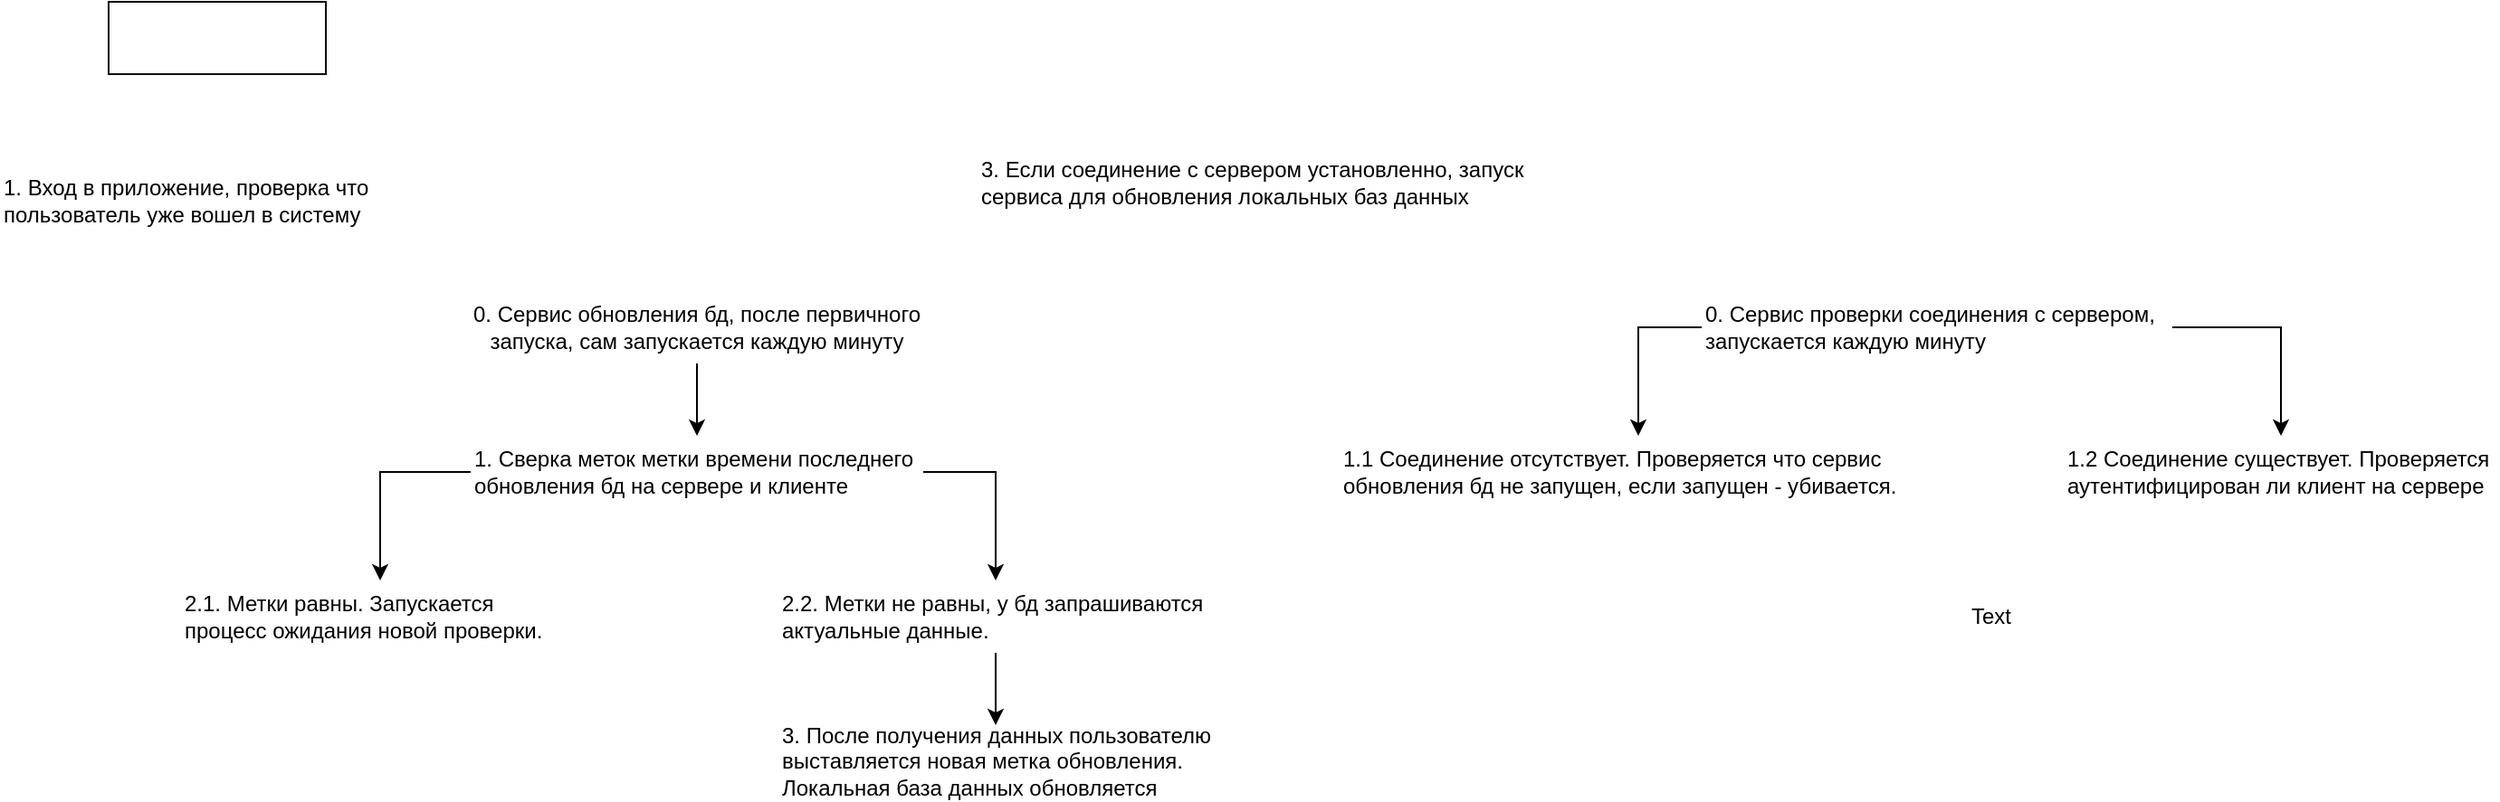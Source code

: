 <mxfile version="20.7.4" type="device"><diagram id="T-V_ErX4zhpOVskWftwX" name="Страница 1"><mxGraphModel dx="1434" dy="796" grid="1" gridSize="10" guides="1" tooltips="1" connect="1" arrows="1" fold="1" page="1" pageScale="1" pageWidth="827" pageHeight="1169" math="0" shadow="0"><root><mxCell id="0"/><mxCell id="1" parent="0"/><mxCell id="3BCQI914wgvE33UN_wyX-1" value="" style="rounded=0;whiteSpace=wrap;html=1;" vertex="1" parent="1"><mxGeometry x="80" y="80" width="120" height="40" as="geometry"/></mxCell><mxCell id="3BCQI914wgvE33UN_wyX-2" value="1. Вход в приложение, проверка что пользователь уже вошел в систему" style="text;html=1;strokeColor=none;fillColor=none;align=left;verticalAlign=middle;whiteSpace=wrap;rounded=0;" vertex="1" parent="1"><mxGeometry x="20" y="170" width="240" height="40" as="geometry"/></mxCell><mxCell id="3BCQI914wgvE33UN_wyX-15" style="edgeStyle=orthogonalEdgeStyle;rounded=0;orthogonalLoop=1;jettySize=auto;html=1;exitX=0;exitY=0.5;exitDx=0;exitDy=0;entryX=0.5;entryY=0;entryDx=0;entryDy=0;" edge="1" parent="1" source="3BCQI914wgvE33UN_wyX-3" target="3BCQI914wgvE33UN_wyX-14"><mxGeometry relative="1" as="geometry"/></mxCell><mxCell id="3BCQI914wgvE33UN_wyX-17" style="edgeStyle=orthogonalEdgeStyle;rounded=0;orthogonalLoop=1;jettySize=auto;html=1;exitX=1;exitY=0.5;exitDx=0;exitDy=0;entryX=0.5;entryY=0;entryDx=0;entryDy=0;" edge="1" parent="1" source="3BCQI914wgvE33UN_wyX-3" target="3BCQI914wgvE33UN_wyX-16"><mxGeometry relative="1" as="geometry"/></mxCell><mxCell id="3BCQI914wgvE33UN_wyX-3" value="0. Сервис проверки соединения с сервером, запускается каждую минуту" style="text;html=1;strokeColor=none;fillColor=none;align=left;verticalAlign=middle;whiteSpace=wrap;rounded=0;" vertex="1" parent="1"><mxGeometry x="960" y="240" width="260" height="40" as="geometry"/></mxCell><mxCell id="3BCQI914wgvE33UN_wyX-4" value="3. Если соединение с сервером установленно, запуск сервиса для обновления локальных баз данных" style="text;html=1;strokeColor=none;fillColor=none;align=left;verticalAlign=middle;whiteSpace=wrap;rounded=0;" vertex="1" parent="1"><mxGeometry x="560" y="160" width="320" height="40" as="geometry"/></mxCell><mxCell id="3BCQI914wgvE33UN_wyX-9" style="edgeStyle=orthogonalEdgeStyle;rounded=0;orthogonalLoop=1;jettySize=auto;html=1;exitX=0;exitY=0.5;exitDx=0;exitDy=0;entryX=0.5;entryY=0;entryDx=0;entryDy=0;" edge="1" parent="1" source="3BCQI914wgvE33UN_wyX-5" target="3BCQI914wgvE33UN_wyX-6"><mxGeometry relative="1" as="geometry"/></mxCell><mxCell id="3BCQI914wgvE33UN_wyX-10" style="edgeStyle=orthogonalEdgeStyle;rounded=0;orthogonalLoop=1;jettySize=auto;html=1;exitX=1;exitY=0.5;exitDx=0;exitDy=0;entryX=0.5;entryY=0;entryDx=0;entryDy=0;" edge="1" parent="1" source="3BCQI914wgvE33UN_wyX-5" target="3BCQI914wgvE33UN_wyX-7"><mxGeometry relative="1" as="geometry"/></mxCell><mxCell id="3BCQI914wgvE33UN_wyX-5" value="1. Сверка меток метки времени последнего обновления бд на сервере и клиенте" style="text;html=1;strokeColor=none;fillColor=none;align=left;verticalAlign=middle;whiteSpace=wrap;rounded=0;" vertex="1" parent="1"><mxGeometry x="280" y="320" width="250" height="40" as="geometry"/></mxCell><mxCell id="3BCQI914wgvE33UN_wyX-6" value="2.1. Метки равны. Запускается процесс ожидания новой проверки." style="text;html=1;strokeColor=none;fillColor=none;align=left;verticalAlign=middle;whiteSpace=wrap;rounded=0;" vertex="1" parent="1"><mxGeometry x="120" y="400" width="220" height="40" as="geometry"/></mxCell><mxCell id="3BCQI914wgvE33UN_wyX-11" style="edgeStyle=orthogonalEdgeStyle;rounded=0;orthogonalLoop=1;jettySize=auto;html=1;exitX=0.5;exitY=1;exitDx=0;exitDy=0;entryX=0.5;entryY=0;entryDx=0;entryDy=0;" edge="1" parent="1" source="3BCQI914wgvE33UN_wyX-7" target="3BCQI914wgvE33UN_wyX-8"><mxGeometry relative="1" as="geometry"/></mxCell><mxCell id="3BCQI914wgvE33UN_wyX-7" value="2.2. Метки не равны, у бд запрашиваются актуальные данные.&amp;nbsp;" style="text;html=1;strokeColor=none;fillColor=none;align=left;verticalAlign=middle;whiteSpace=wrap;rounded=0;" vertex="1" parent="1"><mxGeometry x="450" y="400" width="240" height="40" as="geometry"/></mxCell><mxCell id="3BCQI914wgvE33UN_wyX-8" value="3. После получения данных пользователю выставляется новая метка обновления. Локальная база данных обновляется" style="text;html=1;strokeColor=none;fillColor=none;align=left;verticalAlign=middle;whiteSpace=wrap;rounded=0;" vertex="1" parent="1"><mxGeometry x="450" y="480" width="240" height="40" as="geometry"/></mxCell><mxCell id="3BCQI914wgvE33UN_wyX-13" style="edgeStyle=orthogonalEdgeStyle;rounded=0;orthogonalLoop=1;jettySize=auto;html=1;exitX=0.5;exitY=1;exitDx=0;exitDy=0;entryX=0.5;entryY=0;entryDx=0;entryDy=0;" edge="1" parent="1" source="3BCQI914wgvE33UN_wyX-12" target="3BCQI914wgvE33UN_wyX-5"><mxGeometry relative="1" as="geometry"/></mxCell><mxCell id="3BCQI914wgvE33UN_wyX-12" value="0. Сервис обновления бд, после первичного запуска, сам запускается каждую минуту" style="text;html=1;strokeColor=none;fillColor=none;align=center;verticalAlign=middle;whiteSpace=wrap;rounded=0;" vertex="1" parent="1"><mxGeometry x="265" y="240" width="280" height="40" as="geometry"/></mxCell><mxCell id="3BCQI914wgvE33UN_wyX-14" value="1.1 Соединение отсутствует. Проверяется что сервис обновления бд не запущен, если запущен - убивается.&amp;nbsp;" style="text;html=1;strokeColor=none;fillColor=none;align=left;verticalAlign=middle;whiteSpace=wrap;rounded=0;" vertex="1" parent="1"><mxGeometry x="760" y="320" width="330" height="40" as="geometry"/></mxCell><mxCell id="3BCQI914wgvE33UN_wyX-16" value="1.2 Соединение существует. Проверяется аутентифицирован ли клиент на сервере" style="text;html=1;strokeColor=none;fillColor=none;align=left;verticalAlign=middle;whiteSpace=wrap;rounded=0;" vertex="1" parent="1"><mxGeometry x="1160" y="320" width="240" height="40" as="geometry"/></mxCell><mxCell id="3BCQI914wgvE33UN_wyX-18" value="Text" style="text;html=1;strokeColor=none;fillColor=none;align=center;verticalAlign=middle;whiteSpace=wrap;rounded=0;" vertex="1" parent="1"><mxGeometry x="1000" y="400" width="240" height="40" as="geometry"/></mxCell></root></mxGraphModel></diagram></mxfile>